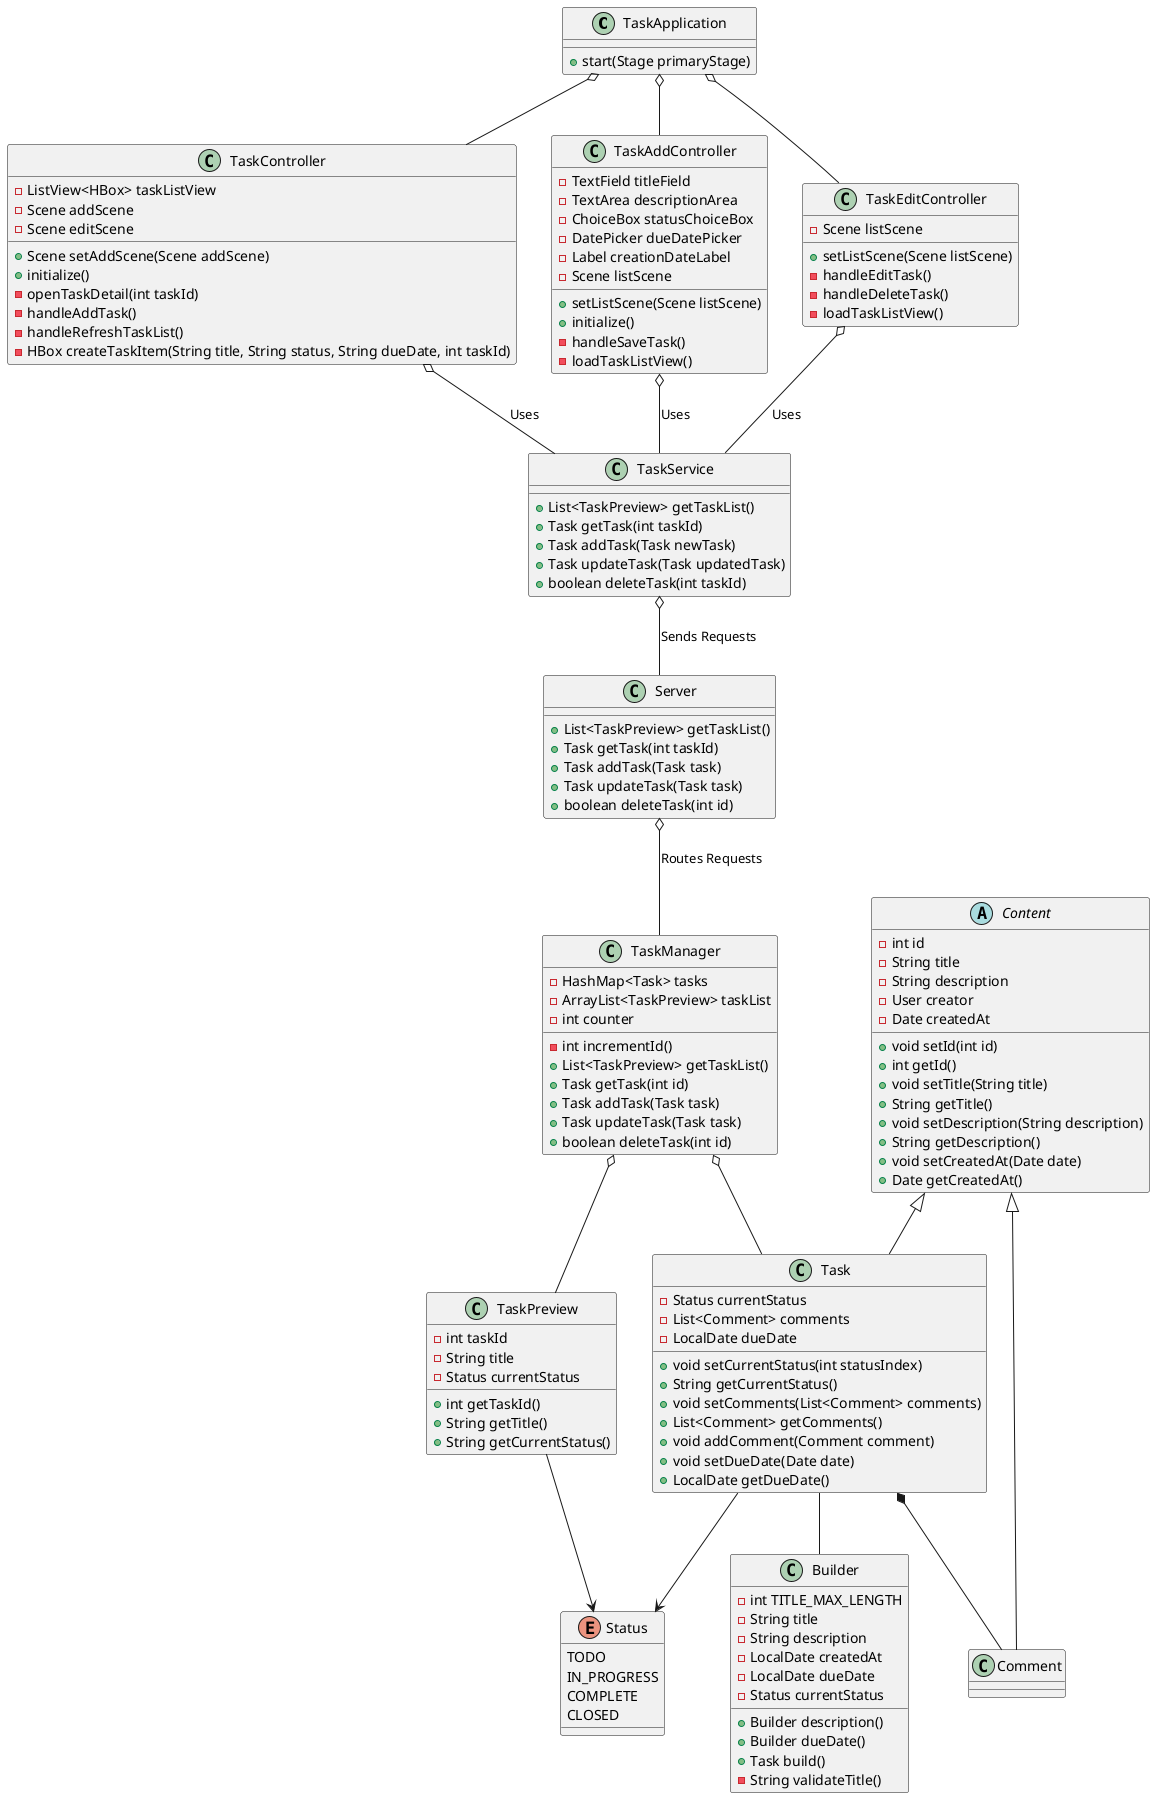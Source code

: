 @startuml
'https://plantuml.com/class-diagram

class TaskApplication {
    + start(Stage primaryStage)
}

class TaskController {
    - ListView<HBox> taskListView
    - Scene addScene
    - Scene editScene
    + Scene setAddScene(Scene addScene)
    + initialize()
    - openTaskDetail(int taskId)
    - handleAddTask()
    - handleRefreshTaskList()
    - HBox createTaskItem(String title, String status, String dueDate, int taskId)
}

class TaskAddController {
    - TextField titleField
    - TextArea descriptionArea
    - ChoiceBox statusChoiceBox
    - DatePicker dueDatePicker
    - Label creationDateLabel
    - Scene listScene
    + setListScene(Scene listScene)
    + initialize()
    - handleSaveTask()
    - loadTaskListView()
}

class TaskEditController {
    - Scene listScene
    + setListScene(Scene listScene)
    - handleEditTask()
    - handleDeleteTask()
    - loadTaskListView()
}

class TaskService {
    + List<TaskPreview> getTaskList()
    + Task getTask(int taskId)
    + Task addTask(Task newTask)
    + Task updateTask(Task updatedTask)
    + boolean deleteTask(int taskId)
}

class Server {
    + List<TaskPreview> getTaskList()
    + Task getTask(int taskId)
    + Task addTask(Task task)
    + Task updateTask(Task task)
    + boolean deleteTask(int id)
}

class TaskManager {
    - HashMap<Task> tasks
    - ArrayList<TaskPreview> taskList
    - int counter
    - int incrementId()
    + List<TaskPreview> getTaskList()
    + Task getTask(int id)
    + Task addTask(Task task)
    + Task updateTask(Task task)
    + boolean deleteTask(int id)
}

enum Status {
    TODO
    IN_PROGRESS
    COMPLETE
    CLOSED
}

class Task {
    - Status currentStatus
    - List<Comment> comments
    - LocalDate dueDate
    + void setCurrentStatus(int statusIndex)
    + String getCurrentStatus()
    + void setComments(List<Comment> comments)
    + List<Comment> getComments()
    + void addComment(Comment comment)
    + void setDueDate(Date date)
    + LocalDate getDueDate()
}

class Builder {
    - int TITLE_MAX_LENGTH
    - String title
    - String description
    - LocalDate createdAt
    - LocalDate dueDate
    - Status currentStatus
    + Builder description()
    + Builder dueDate()
    + Task build()
    - String validateTitle()

}

class TaskPreview {
    - int taskId
    - String title
    - Status currentStatus
    + int getTaskId()
    + String getTitle()
    + String getCurrentStatus()
}

class Comment {
}

abstract class Content {
    - int id
    - String title
    - String description
    - User creator
    - Date createdAt
    + void setId(int id)
    + int getId()
    + void setTitle(String title)
    + String getTitle()
    + void setDescription(String description)
    + String getDescription()
    + void setCreatedAt(Date date)
    + Date getCreatedAt()
}

Content <|-- Task
Content <|-- Comment
Task *-- Comment
TaskManager o-- Task
TaskManager o-- TaskPreview
Task --> Status
Task -- Builder
TaskPreview --> Status
TaskController o-- TaskService: Uses
TaskAddController o-- TaskService: Uses
TaskEditController o-- TaskService: Uses
TaskApplication o-- TaskController
TaskApplication o-- TaskAddController
TaskApplication o-- TaskEditController
TaskService o-- Server: Sends Requests
Server o-- TaskManager: Routes Requests

@enduml